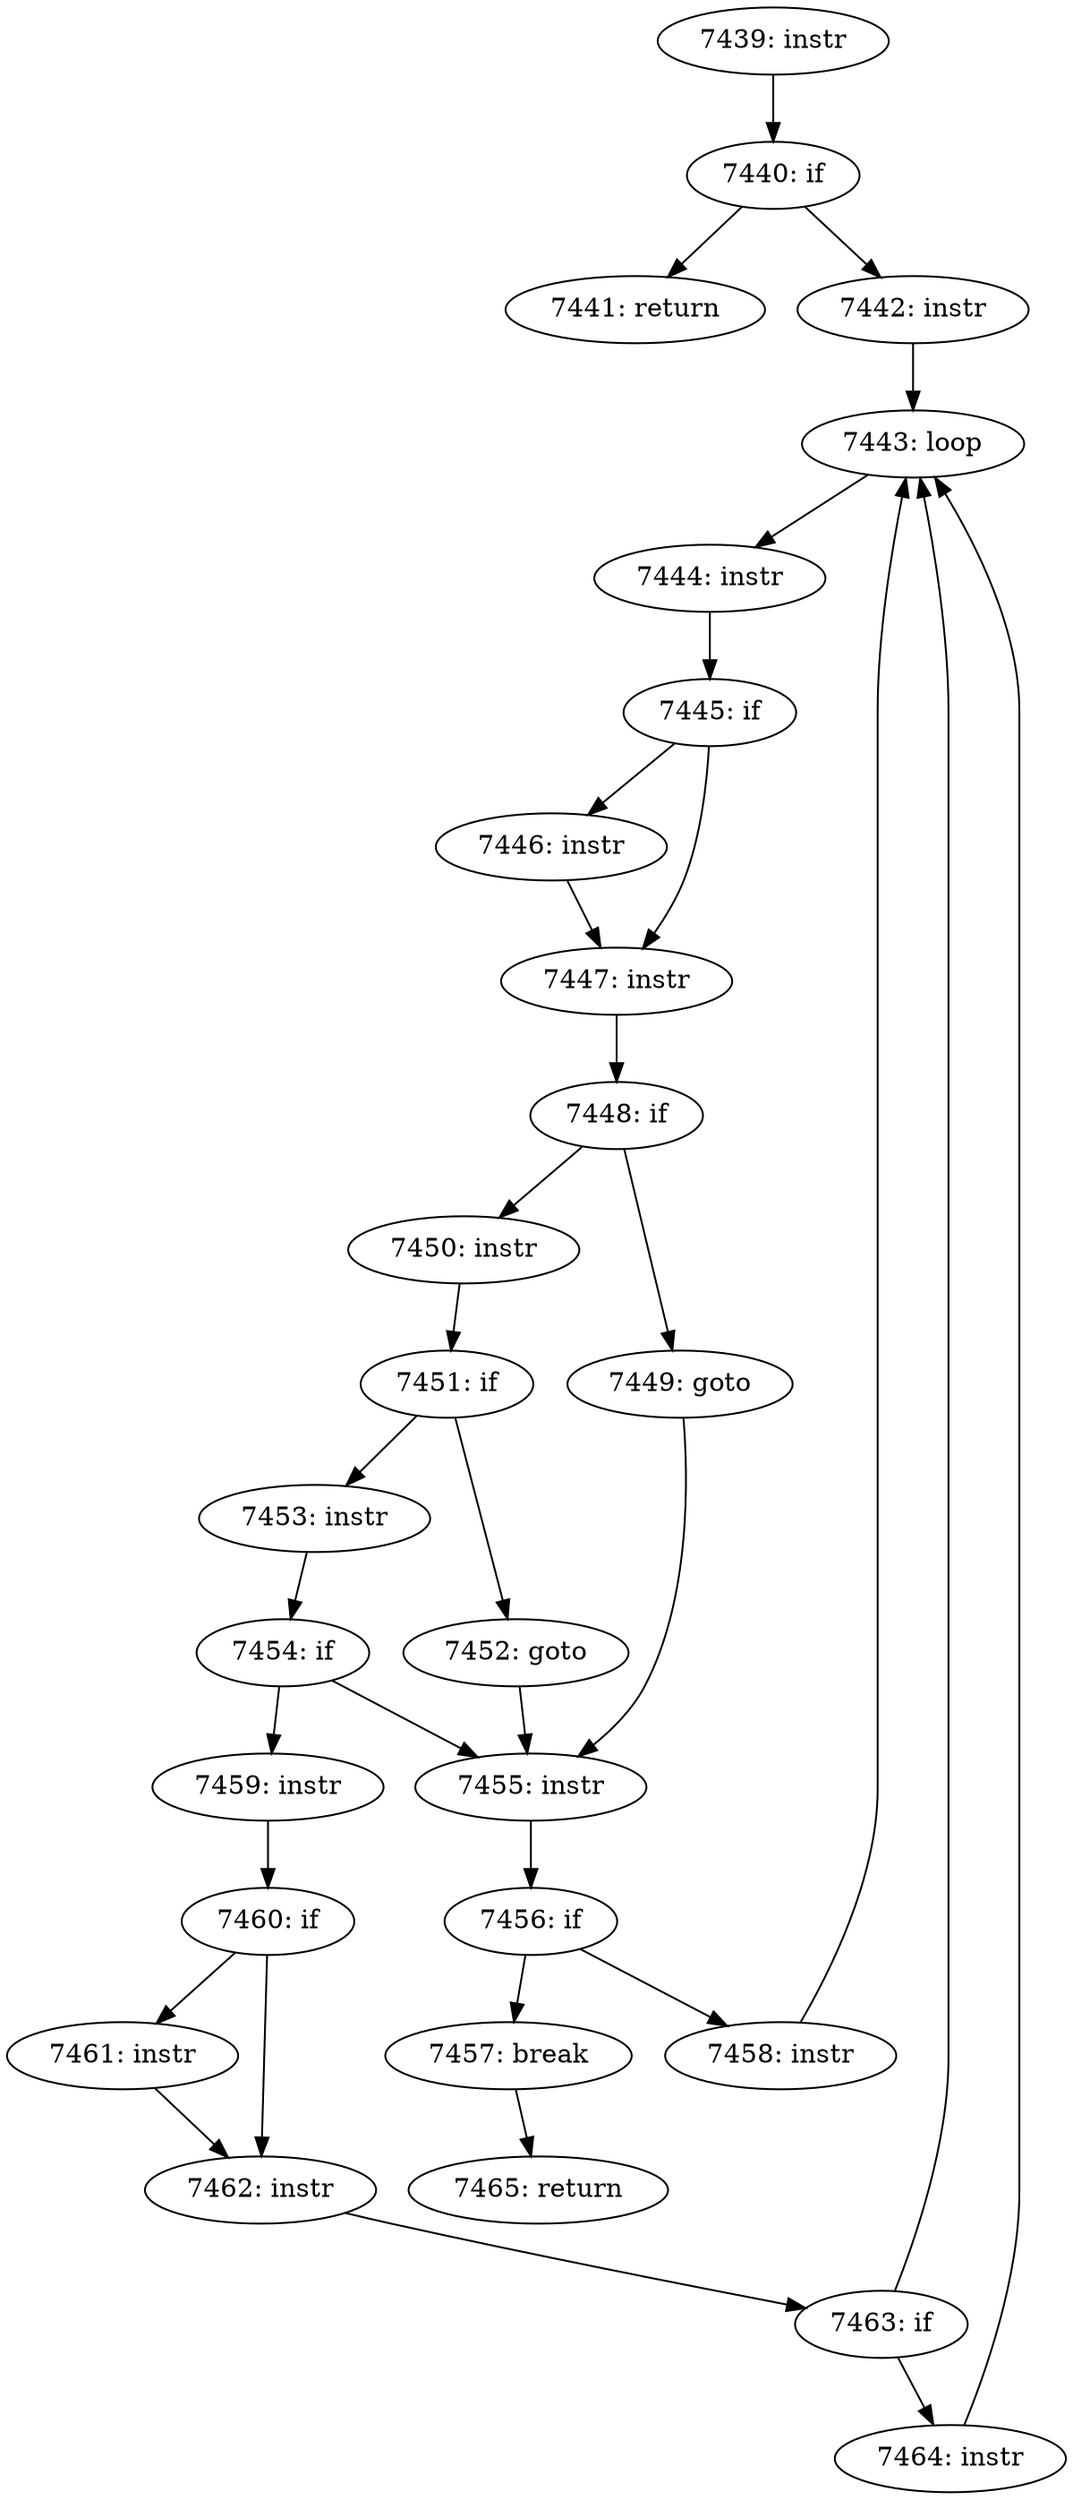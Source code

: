 digraph CFG_tcp_collapse_ofo_queue {
7439 [label="7439: instr"]
	7439 -> 7440
7440 [label="7440: if"]
	7440 -> 7441
	7440 -> 7442
7441 [label="7441: return"]
	
7442 [label="7442: instr"]
	7442 -> 7443
7443 [label="7443: loop"]
	7443 -> 7444
7444 [label="7444: instr"]
	7444 -> 7445
7445 [label="7445: if"]
	7445 -> 7447
	7445 -> 7446
7446 [label="7446: instr"]
	7446 -> 7447
7447 [label="7447: instr"]
	7447 -> 7448
7448 [label="7448: if"]
	7448 -> 7449
	7448 -> 7450
7449 [label="7449: goto"]
	7449 -> 7455
7450 [label="7450: instr"]
	7450 -> 7451
7451 [label="7451: if"]
	7451 -> 7452
	7451 -> 7453
7452 [label="7452: goto"]
	7452 -> 7455
7453 [label="7453: instr"]
	7453 -> 7454
7454 [label="7454: if"]
	7454 -> 7455
	7454 -> 7459
7455 [label="7455: instr"]
	7455 -> 7456
7456 [label="7456: if"]
	7456 -> 7457
	7456 -> 7458
7457 [label="7457: break"]
	7457 -> 7465
7458 [label="7458: instr"]
	7458 -> 7443
7459 [label="7459: instr"]
	7459 -> 7460
7460 [label="7460: if"]
	7460 -> 7461
	7460 -> 7462
7461 [label="7461: instr"]
	7461 -> 7462
7462 [label="7462: instr"]
	7462 -> 7463
7463 [label="7463: if"]
	7463 -> 7464
	7463 -> 7443
7464 [label="7464: instr"]
	7464 -> 7443
7465 [label="7465: return"]
	
}
